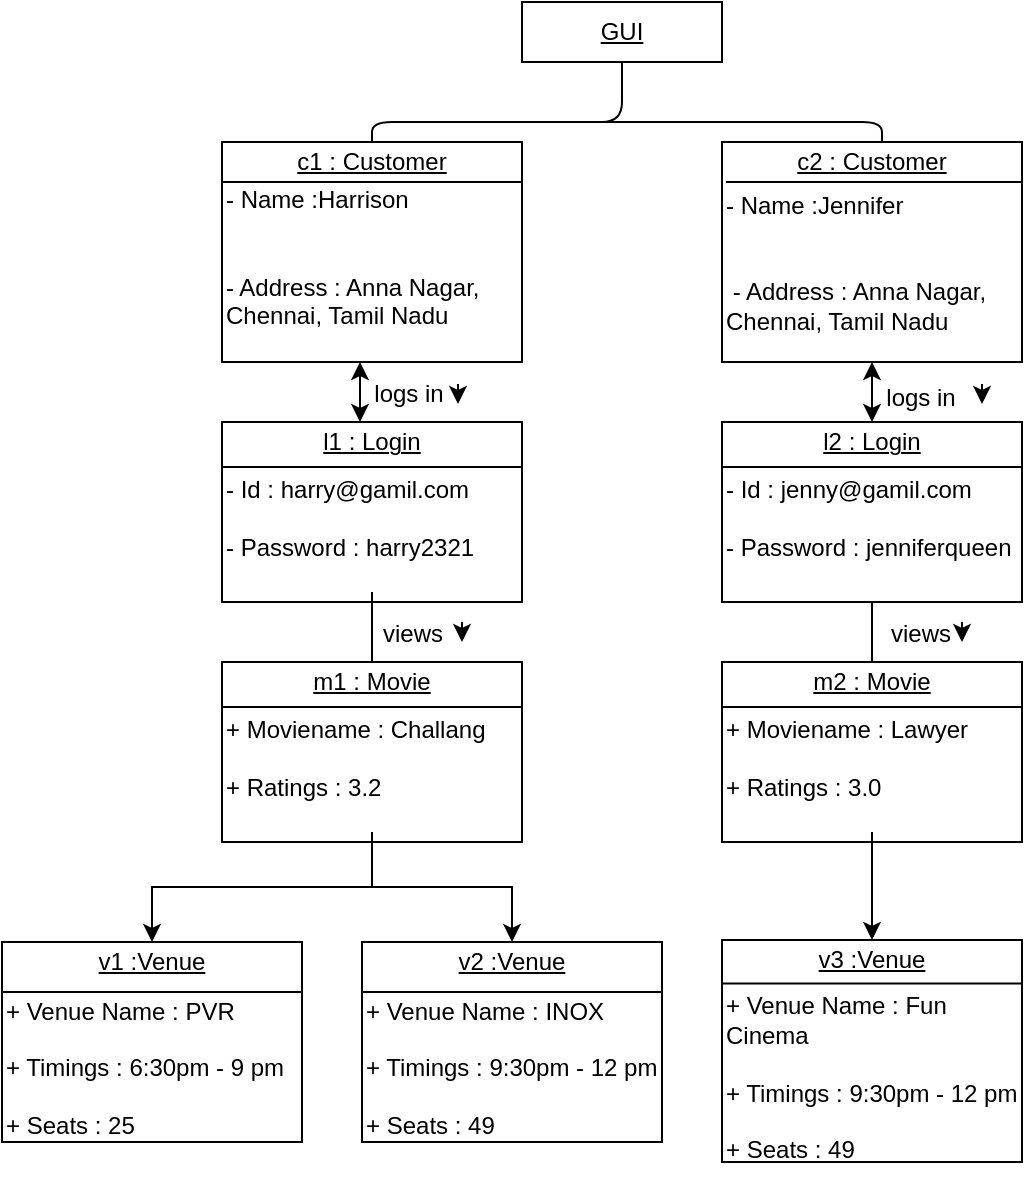 <mxfile version="13.10.0" type="github">
  <diagram id="mL5rF6ahkpmDCyWBRrw3" name="Page-1">
    <mxGraphModel dx="1022" dy="695" grid="1" gridSize="10" guides="1" tooltips="1" connect="1" arrows="1" fold="1" page="1" pageScale="1" pageWidth="850" pageHeight="1100" math="0" shadow="0">
      <root>
        <mxCell id="0" />
        <mxCell id="1" parent="0" />
        <mxCell id="hyXzqiFq0XC-d8y5IQXb-1" value="&lt;u&gt;GUI&lt;/u&gt;" style="rounded=0;whiteSpace=wrap;html=1;" vertex="1" parent="1">
          <mxGeometry x="270" y="10" width="100" height="30" as="geometry" />
        </mxCell>
        <mxCell id="hyXzqiFq0XC-d8y5IQXb-2" value="" style="rounded=0;whiteSpace=wrap;html=1;" vertex="1" parent="1">
          <mxGeometry x="120" y="80" width="150" height="110" as="geometry" />
        </mxCell>
        <mxCell id="hyXzqiFq0XC-d8y5IQXb-5" value="&lt;u&gt;c1 : Customer&lt;/u&gt;" style="text;html=1;strokeColor=none;fillColor=none;align=center;verticalAlign=middle;whiteSpace=wrap;rounded=0;" vertex="1" parent="1">
          <mxGeometry x="130" y="80" width="130" height="20" as="geometry" />
        </mxCell>
        <mxCell id="hyXzqiFq0XC-d8y5IQXb-6" value="" style="endArrow=none;html=1;exitX=0;exitY=0;exitDx=0;exitDy=0;entryX=1;entryY=0.182;entryDx=0;entryDy=0;entryPerimeter=0;" edge="1" parent="1" source="hyXzqiFq0XC-d8y5IQXb-7" target="hyXzqiFq0XC-d8y5IQXb-2">
          <mxGeometry width="50" height="50" relative="1" as="geometry">
            <mxPoint x="160" y="150" as="sourcePoint" />
            <mxPoint x="210" y="100" as="targetPoint" />
            <Array as="points">
              <mxPoint x="240" y="100" />
            </Array>
          </mxGeometry>
        </mxCell>
        <mxCell id="hyXzqiFq0XC-d8y5IQXb-7" value="&lt;div align=&quot;left&quot;&gt;&lt;br&gt;&lt;/div&gt;&lt;div align=&quot;left&quot;&gt;- Name :Harrison&lt;/div&gt;&lt;div align=&quot;left&quot;&gt;&lt;br&gt;&lt;/div&gt;&lt;div align=&quot;left&quot;&gt;&lt;br&gt;&lt;/div&gt;&lt;div align=&quot;left&quot;&gt;- Address : Anna Nagar,&lt;/div&gt;&lt;div align=&quot;left&quot;&gt;Chennai, Tamil Nadu&lt;br&gt;&lt;/div&gt;&lt;div align=&quot;left&quot;&gt;&lt;br&gt;&lt;/div&gt;&lt;div align=&quot;left&quot;&gt;&lt;br&gt;&lt;/div&gt;" style="text;html=1;strokeColor=none;fillColor=none;align=left;verticalAlign=middle;whiteSpace=wrap;rounded=0;" vertex="1" parent="1">
          <mxGeometry x="120" y="100" width="150" height="90" as="geometry" />
        </mxCell>
        <mxCell id="hyXzqiFq0XC-d8y5IQXb-8" style="edgeStyle=orthogonalEdgeStyle;rounded=0;orthogonalLoop=1;jettySize=auto;html=1;exitX=0.5;exitY=1;exitDx=0;exitDy=0;" edge="1" parent="1" source="hyXzqiFq0XC-d8y5IQXb-2" target="hyXzqiFq0XC-d8y5IQXb-2">
          <mxGeometry relative="1" as="geometry" />
        </mxCell>
        <mxCell id="hyXzqiFq0XC-d8y5IQXb-9" value="" style="rounded=0;whiteSpace=wrap;html=1;" vertex="1" parent="1">
          <mxGeometry x="370" y="80" width="150" height="110" as="geometry" />
        </mxCell>
        <mxCell id="hyXzqiFq0XC-d8y5IQXb-10" value="&lt;u&gt;c2 : Customer&lt;/u&gt;" style="text;html=1;strokeColor=none;fillColor=none;align=center;verticalAlign=middle;whiteSpace=wrap;rounded=0;" vertex="1" parent="1">
          <mxGeometry x="380" y="80" width="130" height="20" as="geometry" />
        </mxCell>
        <mxCell id="hyXzqiFq0XC-d8y5IQXb-11" value="" style="endArrow=none;html=1;entryX=1;entryY=0.182;entryDx=0;entryDy=0;entryPerimeter=0;" edge="1" parent="1" target="hyXzqiFq0XC-d8y5IQXb-9">
          <mxGeometry width="50" height="50" relative="1" as="geometry">
            <mxPoint x="372" y="100" as="sourcePoint" />
            <mxPoint x="460" y="100" as="targetPoint" />
            <Array as="points">
              <mxPoint x="490" y="100" />
            </Array>
          </mxGeometry>
        </mxCell>
        <mxCell id="hyXzqiFq0XC-d8y5IQXb-12" value="&lt;div align=&quot;left&quot;&gt;- Name :Jennifer&lt;/div&gt;&lt;div align=&quot;left&quot;&gt;&lt;br&gt;&lt;/div&gt;&lt;div align=&quot;left&quot;&gt;&lt;br&gt;&lt;/div&gt;&lt;div align=&quot;left&quot;&gt;&amp;nbsp;- Address : Anna Nagar,&lt;/div&gt;&lt;div align=&quot;left&quot;&gt;Chennai, Tamil Nadu&lt;br&gt;&lt;/div&gt;&lt;div align=&quot;left&quot;&gt;&lt;br&gt;&lt;/div&gt;&lt;div align=&quot;left&quot;&gt;&lt;br&gt;&lt;/div&gt;" style="text;html=1;strokeColor=none;fillColor=none;align=left;verticalAlign=middle;whiteSpace=wrap;rounded=0;" vertex="1" parent="1">
          <mxGeometry x="370" y="120" width="150" height="70" as="geometry" />
        </mxCell>
        <mxCell id="hyXzqiFq0XC-d8y5IQXb-13" style="edgeStyle=orthogonalEdgeStyle;rounded=0;orthogonalLoop=1;jettySize=auto;html=1;exitX=0.5;exitY=1;exitDx=0;exitDy=0;" edge="1" parent="1" source="hyXzqiFq0XC-d8y5IQXb-9" target="hyXzqiFq0XC-d8y5IQXb-9">
          <mxGeometry relative="1" as="geometry" />
        </mxCell>
        <mxCell id="hyXzqiFq0XC-d8y5IQXb-14" value="" style="rounded=0;whiteSpace=wrap;html=1;" vertex="1" parent="1">
          <mxGeometry x="120" y="220" width="150" height="90" as="geometry" />
        </mxCell>
        <mxCell id="hyXzqiFq0XC-d8y5IQXb-15" value="l1 : Login" style="text;html=1;strokeColor=none;fillColor=none;align=center;verticalAlign=middle;whiteSpace=wrap;rounded=0;fontStyle=4" vertex="1" parent="1">
          <mxGeometry x="130" y="220" width="130" height="20" as="geometry" />
        </mxCell>
        <mxCell id="hyXzqiFq0XC-d8y5IQXb-82" value="" style="edgeStyle=orthogonalEdgeStyle;rounded=0;orthogonalLoop=1;jettySize=auto;html=1;" edge="1" parent="1" source="hyXzqiFq0XC-d8y5IQXb-17" target="hyXzqiFq0XC-d8y5IQXb-32">
          <mxGeometry relative="1" as="geometry" />
        </mxCell>
        <mxCell id="hyXzqiFq0XC-d8y5IQXb-83" value="" style="edgeStyle=orthogonalEdgeStyle;rounded=0;orthogonalLoop=1;jettySize=auto;html=1;" edge="1" parent="1" source="hyXzqiFq0XC-d8y5IQXb-17" target="hyXzqiFq0XC-d8y5IQXb-32">
          <mxGeometry relative="1" as="geometry" />
        </mxCell>
        <mxCell id="hyXzqiFq0XC-d8y5IQXb-17" value="&lt;div align=&quot;left&quot;&gt;&lt;br&gt;&lt;/div&gt;&lt;div align=&quot;left&quot;&gt;- Id : harry@gamil.com&lt;br&gt;&lt;/div&gt;&lt;div align=&quot;left&quot;&gt;&lt;br&gt;&lt;/div&gt;&lt;div align=&quot;left&quot;&gt;- Password : harry2321&lt;br&gt;&lt;/div&gt;&lt;div align=&quot;left&quot;&gt;&lt;br&gt;&lt;/div&gt;&lt;div align=&quot;left&quot;&gt;&lt;br&gt;&lt;/div&gt;" style="text;html=1;strokeColor=none;fillColor=none;align=left;verticalAlign=middle;whiteSpace=wrap;rounded=0;" vertex="1" parent="1">
          <mxGeometry x="120" y="245" width="150" height="60" as="geometry" />
        </mxCell>
        <mxCell id="hyXzqiFq0XC-d8y5IQXb-18" style="edgeStyle=orthogonalEdgeStyle;rounded=0;orthogonalLoop=1;jettySize=auto;html=1;exitX=0.5;exitY=1;exitDx=0;exitDy=0;" edge="1" parent="1" source="hyXzqiFq0XC-d8y5IQXb-14" target="hyXzqiFq0XC-d8y5IQXb-14">
          <mxGeometry relative="1" as="geometry" />
        </mxCell>
        <mxCell id="hyXzqiFq0XC-d8y5IQXb-24" value="" style="endArrow=none;html=1;exitX=0;exitY=0.25;exitDx=0;exitDy=0;entryX=1;entryY=0.25;entryDx=0;entryDy=0;" edge="1" parent="1" source="hyXzqiFq0XC-d8y5IQXb-14" target="hyXzqiFq0XC-d8y5IQXb-14">
          <mxGeometry width="50" height="50" relative="1" as="geometry">
            <mxPoint x="30" y="280" as="sourcePoint" />
            <mxPoint x="80" y="230" as="targetPoint" />
          </mxGeometry>
        </mxCell>
        <mxCell id="hyXzqiFq0XC-d8y5IQXb-25" value="" style="rounded=0;whiteSpace=wrap;html=1;" vertex="1" parent="1">
          <mxGeometry x="370" y="220" width="150" height="90" as="geometry" />
        </mxCell>
        <mxCell id="hyXzqiFq0XC-d8y5IQXb-26" value="&lt;u&gt;l2 : Login&lt;/u&gt;" style="text;html=1;strokeColor=none;fillColor=none;align=center;verticalAlign=middle;whiteSpace=wrap;rounded=0;" vertex="1" parent="1">
          <mxGeometry x="380" y="220" width="130" height="20" as="geometry" />
        </mxCell>
        <mxCell id="hyXzqiFq0XC-d8y5IQXb-27" value="&lt;div align=&quot;left&quot;&gt;&lt;br&gt;&lt;/div&gt;&lt;div align=&quot;left&quot;&gt;- Id : jenny@gamil.com&lt;br&gt;&lt;/div&gt;&lt;div align=&quot;left&quot;&gt;&lt;br&gt;&lt;/div&gt;&lt;div align=&quot;left&quot;&gt;- Password : jenniferqueen&lt;br&gt;&lt;/div&gt;&lt;div align=&quot;left&quot;&gt;&lt;br&gt;&lt;/div&gt;&lt;div align=&quot;left&quot;&gt;&lt;br&gt;&lt;/div&gt;" style="text;html=1;strokeColor=none;fillColor=none;align=left;verticalAlign=middle;whiteSpace=wrap;rounded=0;" vertex="1" parent="1">
          <mxGeometry x="370" y="245" width="150" height="60" as="geometry" />
        </mxCell>
        <mxCell id="hyXzqiFq0XC-d8y5IQXb-28" style="edgeStyle=orthogonalEdgeStyle;rounded=0;orthogonalLoop=1;jettySize=auto;html=1;exitX=0.5;exitY=1;exitDx=0;exitDy=0;" edge="1" parent="1" source="hyXzqiFq0XC-d8y5IQXb-25" target="hyXzqiFq0XC-d8y5IQXb-25">
          <mxGeometry relative="1" as="geometry" />
        </mxCell>
        <mxCell id="hyXzqiFq0XC-d8y5IQXb-29" value="" style="endArrow=none;html=1;exitX=0;exitY=0.25;exitDx=0;exitDy=0;entryX=1;entryY=0.25;entryDx=0;entryDy=0;" edge="1" parent="1" source="hyXzqiFq0XC-d8y5IQXb-25" target="hyXzqiFq0XC-d8y5IQXb-25">
          <mxGeometry width="50" height="50" relative="1" as="geometry">
            <mxPoint x="280" y="280" as="sourcePoint" />
            <mxPoint x="330" y="230" as="targetPoint" />
          </mxGeometry>
        </mxCell>
        <mxCell id="hyXzqiFq0XC-d8y5IQXb-30" value="" style="rounded=0;whiteSpace=wrap;html=1;" vertex="1" parent="1">
          <mxGeometry x="120" y="340" width="150" height="90" as="geometry" />
        </mxCell>
        <mxCell id="hyXzqiFq0XC-d8y5IQXb-31" value="&lt;u&gt;m1 : Movie&lt;/u&gt;" style="text;html=1;strokeColor=none;fillColor=none;align=center;verticalAlign=middle;whiteSpace=wrap;rounded=0;" vertex="1" parent="1">
          <mxGeometry x="130" y="340" width="130" height="20" as="geometry" />
        </mxCell>
        <mxCell id="hyXzqiFq0XC-d8y5IQXb-79" style="edgeStyle=orthogonalEdgeStyle;rounded=0;orthogonalLoop=1;jettySize=auto;html=1;entryX=0.5;entryY=0;entryDx=0;entryDy=0;" edge="1" parent="1" source="hyXzqiFq0XC-d8y5IQXb-32" target="hyXzqiFq0XC-d8y5IQXb-46">
          <mxGeometry relative="1" as="geometry" />
        </mxCell>
        <mxCell id="hyXzqiFq0XC-d8y5IQXb-81" style="edgeStyle=orthogonalEdgeStyle;rounded=0;orthogonalLoop=1;jettySize=auto;html=1;entryX=0.5;entryY=0;entryDx=0;entryDy=0;" edge="1" parent="1" source="hyXzqiFq0XC-d8y5IQXb-32" target="hyXzqiFq0XC-d8y5IQXb-61">
          <mxGeometry relative="1" as="geometry" />
        </mxCell>
        <mxCell id="hyXzqiFq0XC-d8y5IQXb-32" value="&lt;div align=&quot;left&quot;&gt;&lt;br&gt;&lt;/div&gt;&lt;div align=&quot;left&quot;&gt;+ Moviename : Challang&lt;br&gt;&lt;/div&gt;&lt;div align=&quot;left&quot;&gt;&lt;br&gt;&lt;/div&gt;&lt;div align=&quot;left&quot;&gt;+ Ratings : 3.2&lt;br&gt;&lt;/div&gt;&lt;div align=&quot;left&quot;&gt;&lt;br&gt;&lt;/div&gt;&lt;div align=&quot;left&quot;&gt;&lt;br&gt;&lt;/div&gt;" style="text;html=1;strokeColor=none;fillColor=none;align=left;verticalAlign=middle;whiteSpace=wrap;rounded=0;" vertex="1" parent="1">
          <mxGeometry x="120" y="365" width="150" height="60" as="geometry" />
        </mxCell>
        <mxCell id="hyXzqiFq0XC-d8y5IQXb-33" style="edgeStyle=orthogonalEdgeStyle;rounded=0;orthogonalLoop=1;jettySize=auto;html=1;exitX=0.5;exitY=1;exitDx=0;exitDy=0;" edge="1" parent="1" source="hyXzqiFq0XC-d8y5IQXb-30" target="hyXzqiFq0XC-d8y5IQXb-30">
          <mxGeometry relative="1" as="geometry" />
        </mxCell>
        <mxCell id="hyXzqiFq0XC-d8y5IQXb-34" value="" style="endArrow=none;html=1;exitX=0;exitY=0.25;exitDx=0;exitDy=0;entryX=1;entryY=0.25;entryDx=0;entryDy=0;" edge="1" parent="1" source="hyXzqiFq0XC-d8y5IQXb-30" target="hyXzqiFq0XC-d8y5IQXb-30">
          <mxGeometry width="50" height="50" relative="1" as="geometry">
            <mxPoint x="30" y="400" as="sourcePoint" />
            <mxPoint x="80" y="350" as="targetPoint" />
          </mxGeometry>
        </mxCell>
        <mxCell id="hyXzqiFq0XC-d8y5IQXb-40" value="" style="rounded=0;whiteSpace=wrap;html=1;" vertex="1" parent="1">
          <mxGeometry x="370" y="340" width="150" height="90" as="geometry" />
        </mxCell>
        <mxCell id="hyXzqiFq0XC-d8y5IQXb-41" value="&lt;u&gt;m2 : Movie&lt;/u&gt;" style="text;html=1;strokeColor=none;fillColor=none;align=center;verticalAlign=middle;whiteSpace=wrap;rounded=0;" vertex="1" parent="1">
          <mxGeometry x="380" y="340" width="130" height="20" as="geometry" />
        </mxCell>
        <mxCell id="hyXzqiFq0XC-d8y5IQXb-70" style="edgeStyle=orthogonalEdgeStyle;rounded=0;orthogonalLoop=1;jettySize=auto;html=1;entryX=0.5;entryY=0;entryDx=0;entryDy=0;" edge="1" parent="1" source="hyXzqiFq0XC-d8y5IQXb-42" target="hyXzqiFq0XC-d8y5IQXb-66">
          <mxGeometry relative="1" as="geometry" />
        </mxCell>
        <mxCell id="hyXzqiFq0XC-d8y5IQXb-42" value="&lt;div align=&quot;left&quot;&gt;&lt;br&gt;&lt;/div&gt;&lt;div align=&quot;left&quot;&gt;+ Moviename : Lawyer&lt;br&gt;&lt;/div&gt;&lt;div align=&quot;left&quot;&gt;&lt;br&gt;&lt;/div&gt;&lt;div align=&quot;left&quot;&gt;+ Ratings : 3.0&lt;br&gt;&lt;/div&gt;&lt;div align=&quot;left&quot;&gt;&lt;br&gt;&lt;/div&gt;&lt;div align=&quot;left&quot;&gt;&lt;br&gt;&lt;/div&gt;" style="text;html=1;strokeColor=none;fillColor=none;align=left;verticalAlign=middle;whiteSpace=wrap;rounded=0;" vertex="1" parent="1">
          <mxGeometry x="370" y="365" width="150" height="60" as="geometry" />
        </mxCell>
        <mxCell id="hyXzqiFq0XC-d8y5IQXb-43" style="edgeStyle=orthogonalEdgeStyle;rounded=0;orthogonalLoop=1;jettySize=auto;html=1;exitX=0.5;exitY=1;exitDx=0;exitDy=0;" edge="1" parent="1" source="hyXzqiFq0XC-d8y5IQXb-40" target="hyXzqiFq0XC-d8y5IQXb-40">
          <mxGeometry relative="1" as="geometry" />
        </mxCell>
        <mxCell id="hyXzqiFq0XC-d8y5IQXb-44" value="" style="endArrow=none;html=1;exitX=0;exitY=0.25;exitDx=0;exitDy=0;entryX=1;entryY=0.25;entryDx=0;entryDy=0;" edge="1" parent="1" source="hyXzqiFq0XC-d8y5IQXb-40" target="hyXzqiFq0XC-d8y5IQXb-40">
          <mxGeometry width="50" height="50" relative="1" as="geometry">
            <mxPoint x="280" y="400" as="sourcePoint" />
            <mxPoint x="330" y="350" as="targetPoint" />
          </mxGeometry>
        </mxCell>
        <mxCell id="hyXzqiFq0XC-d8y5IQXb-45" value="" style="rounded=0;whiteSpace=wrap;html=1;" vertex="1" parent="1">
          <mxGeometry x="190" y="480" width="150" height="100" as="geometry" />
        </mxCell>
        <mxCell id="hyXzqiFq0XC-d8y5IQXb-46" value="&lt;u&gt;v2 :Venue&lt;/u&gt;" style="text;html=1;strokeColor=none;fillColor=none;align=center;verticalAlign=middle;whiteSpace=wrap;rounded=0;" vertex="1" parent="1">
          <mxGeometry x="200" y="480" width="130" height="20" as="geometry" />
        </mxCell>
        <mxCell id="hyXzqiFq0XC-d8y5IQXb-47" value="&lt;div align=&quot;left&quot;&gt;&lt;br&gt;&lt;/div&gt;&lt;div align=&quot;left&quot;&gt;+ Venue Name : INOX&lt;/div&gt;&lt;div align=&quot;left&quot;&gt;&lt;br&gt;&lt;/div&gt;&lt;div align=&quot;left&quot;&gt;+ Timings : 9:30pm - 12 pm&lt;br&gt;&lt;/div&gt;&lt;div align=&quot;left&quot;&gt;&lt;br&gt;&lt;/div&gt;+ Seats : 49&lt;br&gt;&lt;div align=&quot;left&quot;&gt;&lt;br&gt;&lt;/div&gt;" style="text;html=1;strokeColor=none;fillColor=none;align=left;verticalAlign=middle;whiteSpace=wrap;rounded=0;" vertex="1" parent="1">
          <mxGeometry x="190" y="513" width="150" height="60" as="geometry" />
        </mxCell>
        <mxCell id="hyXzqiFq0XC-d8y5IQXb-48" style="edgeStyle=orthogonalEdgeStyle;rounded=0;orthogonalLoop=1;jettySize=auto;html=1;exitX=0.5;exitY=1;exitDx=0;exitDy=0;" edge="1" parent="1" source="hyXzqiFq0XC-d8y5IQXb-45" target="hyXzqiFq0XC-d8y5IQXb-45">
          <mxGeometry relative="1" as="geometry" />
        </mxCell>
        <mxCell id="hyXzqiFq0XC-d8y5IQXb-49" value="" style="endArrow=none;html=1;exitX=0;exitY=0.25;exitDx=0;exitDy=0;entryX=1;entryY=0.25;entryDx=0;entryDy=0;" edge="1" parent="1" source="hyXzqiFq0XC-d8y5IQXb-45" target="hyXzqiFq0XC-d8y5IQXb-45">
          <mxGeometry width="50" height="50" relative="1" as="geometry">
            <mxPoint x="100" y="540" as="sourcePoint" />
            <mxPoint x="150" y="490" as="targetPoint" />
          </mxGeometry>
        </mxCell>
        <mxCell id="hyXzqiFq0XC-d8y5IQXb-60" value="" style="rounded=0;whiteSpace=wrap;html=1;" vertex="1" parent="1">
          <mxGeometry x="10" y="480" width="150" height="100" as="geometry" />
        </mxCell>
        <mxCell id="hyXzqiFq0XC-d8y5IQXb-61" value="&lt;u&gt;v1 :Venue&lt;/u&gt;" style="text;html=1;strokeColor=none;fillColor=none;align=center;verticalAlign=middle;whiteSpace=wrap;rounded=0;" vertex="1" parent="1">
          <mxGeometry x="20" y="480" width="130" height="20" as="geometry" />
        </mxCell>
        <mxCell id="hyXzqiFq0XC-d8y5IQXb-62" value="&lt;div align=&quot;left&quot;&gt;&lt;br&gt;&lt;/div&gt;&lt;div align=&quot;left&quot;&gt;+ Venue Name : PVR&lt;/div&gt;&lt;div align=&quot;left&quot;&gt;&lt;br&gt;&lt;/div&gt;&lt;div align=&quot;left&quot;&gt;+ Timings : 6:30pm - 9 pm&lt;br&gt;&lt;/div&gt;&lt;div align=&quot;left&quot;&gt;&lt;br&gt;&lt;/div&gt;+ Seats : 25&lt;br&gt;&lt;div align=&quot;left&quot;&gt;&lt;br&gt;&lt;/div&gt;" style="text;html=1;strokeColor=none;fillColor=none;align=left;verticalAlign=middle;whiteSpace=wrap;rounded=0;" vertex="1" parent="1">
          <mxGeometry x="10" y="513" width="150" height="60" as="geometry" />
        </mxCell>
        <mxCell id="hyXzqiFq0XC-d8y5IQXb-63" style="edgeStyle=orthogonalEdgeStyle;rounded=0;orthogonalLoop=1;jettySize=auto;html=1;exitX=0.5;exitY=1;exitDx=0;exitDy=0;" edge="1" parent="1" source="hyXzqiFq0XC-d8y5IQXb-60" target="hyXzqiFq0XC-d8y5IQXb-60">
          <mxGeometry relative="1" as="geometry" />
        </mxCell>
        <mxCell id="hyXzqiFq0XC-d8y5IQXb-64" value="" style="endArrow=none;html=1;exitX=0;exitY=0.25;exitDx=0;exitDy=0;entryX=1;entryY=0.25;entryDx=0;entryDy=0;" edge="1" parent="1" source="hyXzqiFq0XC-d8y5IQXb-60" target="hyXzqiFq0XC-d8y5IQXb-60">
          <mxGeometry width="50" height="50" relative="1" as="geometry">
            <mxPoint x="-80" y="540" as="sourcePoint" />
            <mxPoint x="-30" y="490" as="targetPoint" />
          </mxGeometry>
        </mxCell>
        <mxCell id="hyXzqiFq0XC-d8y5IQXb-65" value="" style="rounded=0;whiteSpace=wrap;html=1;" vertex="1" parent="1">
          <mxGeometry x="370" y="479" width="150" height="111" as="geometry" />
        </mxCell>
        <mxCell id="hyXzqiFq0XC-d8y5IQXb-66" value="&lt;u&gt;v3 :Venue&lt;/u&gt;" style="text;html=1;strokeColor=none;fillColor=none;align=center;verticalAlign=middle;whiteSpace=wrap;rounded=0;" vertex="1" parent="1">
          <mxGeometry x="380" y="479" width="130" height="20" as="geometry" />
        </mxCell>
        <mxCell id="hyXzqiFq0XC-d8y5IQXb-67" value="&lt;div align=&quot;left&quot;&gt;&lt;br&gt;&lt;/div&gt;&lt;div align=&quot;left&quot;&gt;+ Venue Name : Fun Cinema&lt;br&gt;&lt;/div&gt;&lt;div align=&quot;left&quot;&gt;&lt;br&gt;&lt;/div&gt;&lt;div align=&quot;left&quot;&gt;+ Timings : 9:30pm - 12 pm&lt;br&gt;&lt;/div&gt;&lt;div align=&quot;left&quot;&gt;&lt;br&gt;&lt;/div&gt;+ Seats : 49&lt;br&gt;&lt;div align=&quot;left&quot;&gt;&lt;br&gt;&lt;/div&gt;" style="text;html=1;strokeColor=none;fillColor=none;align=left;verticalAlign=middle;whiteSpace=wrap;rounded=0;" vertex="1" parent="1">
          <mxGeometry x="370" y="522" width="150" height="52" as="geometry" />
        </mxCell>
        <mxCell id="hyXzqiFq0XC-d8y5IQXb-68" style="edgeStyle=orthogonalEdgeStyle;rounded=0;orthogonalLoop=1;jettySize=auto;html=1;exitX=0.5;exitY=1;exitDx=0;exitDy=0;" edge="1" parent="1" source="hyXzqiFq0XC-d8y5IQXb-65" target="hyXzqiFq0XC-d8y5IQXb-65">
          <mxGeometry relative="1" as="geometry" />
        </mxCell>
        <mxCell id="hyXzqiFq0XC-d8y5IQXb-69" value="" style="endArrow=none;html=1;exitX=0;exitY=0.25;exitDx=0;exitDy=0;entryX=1;entryY=0.25;entryDx=0;entryDy=0;" edge="1" parent="1">
          <mxGeometry width="50" height="50" relative="1" as="geometry">
            <mxPoint x="370" y="500.75" as="sourcePoint" />
            <mxPoint x="520" y="500.75" as="targetPoint" />
          </mxGeometry>
        </mxCell>
        <mxCell id="hyXzqiFq0XC-d8y5IQXb-72" value="" style="endArrow=classic;startArrow=classic;html=1;exitX=0.5;exitY=0;exitDx=0;exitDy=0;" edge="1" parent="1" source="hyXzqiFq0XC-d8y5IQXb-26" target="hyXzqiFq0XC-d8y5IQXb-12">
          <mxGeometry width="50" height="50" relative="1" as="geometry">
            <mxPoint x="580" y="260" as="sourcePoint" />
            <mxPoint x="630" y="210" as="targetPoint" />
          </mxGeometry>
        </mxCell>
        <mxCell id="hyXzqiFq0XC-d8y5IQXb-78" value="" style="endArrow=classic;startArrow=classic;html=1;exitX=0.5;exitY=0;exitDx=0;exitDy=0;" edge="1" parent="1">
          <mxGeometry width="50" height="50" relative="1" as="geometry">
            <mxPoint x="189" y="220" as="sourcePoint" />
            <mxPoint x="189" y="190" as="targetPoint" />
          </mxGeometry>
        </mxCell>
        <mxCell id="hyXzqiFq0XC-d8y5IQXb-85" value="" style="endArrow=none;html=1;entryX=0.5;entryY=1;entryDx=0;entryDy=0;exitX=0.5;exitY=0;exitDx=0;exitDy=0;" edge="1" parent="1" source="hyXzqiFq0XC-d8y5IQXb-41" target="hyXzqiFq0XC-d8y5IQXb-25">
          <mxGeometry width="50" height="50" relative="1" as="geometry">
            <mxPoint x="450" y="340" as="sourcePoint" />
            <mxPoint x="480" y="310" as="targetPoint" />
          </mxGeometry>
        </mxCell>
        <mxCell id="hyXzqiFq0XC-d8y5IQXb-86" value="" style="endArrow=none;html=1;exitX=0.5;exitY=0;exitDx=0;exitDy=0;entryX=0.5;entryY=1;entryDx=0;entryDy=0;" edge="1" parent="1" source="hyXzqiFq0XC-d8y5IQXb-2" target="hyXzqiFq0XC-d8y5IQXb-1">
          <mxGeometry width="50" height="50" relative="1" as="geometry">
            <mxPoint x="300" y="100" as="sourcePoint" />
            <mxPoint x="350" y="50" as="targetPoint" />
            <Array as="points">
              <mxPoint x="195" y="70" />
              <mxPoint x="320" y="70" />
            </Array>
          </mxGeometry>
        </mxCell>
        <mxCell id="hyXzqiFq0XC-d8y5IQXb-87" value="" style="endArrow=none;html=1;" edge="1" parent="1">
          <mxGeometry width="50" height="50" relative="1" as="geometry">
            <mxPoint x="450" y="80" as="sourcePoint" />
            <mxPoint x="310" y="70" as="targetPoint" />
            <Array as="points">
              <mxPoint x="450" y="70" />
            </Array>
          </mxGeometry>
        </mxCell>
        <mxCell id="hyXzqiFq0XC-d8y5IQXb-90" value="logs in" style="text;html=1;align=center;verticalAlign=middle;resizable=0;points=[];autosize=1;" vertex="1" parent="1">
          <mxGeometry x="188" y="196" width="50" height="20" as="geometry" />
        </mxCell>
        <mxCell id="hyXzqiFq0XC-d8y5IQXb-91" value="" style="endArrow=classic;html=1;" edge="1" parent="1">
          <mxGeometry width="50" height="50" relative="1" as="geometry">
            <mxPoint x="238" y="201" as="sourcePoint" />
            <mxPoint x="238" y="211" as="targetPoint" />
          </mxGeometry>
        </mxCell>
        <mxCell id="hyXzqiFq0XC-d8y5IQXb-92" value="" style="endArrow=classic;html=1;" edge="1" parent="1">
          <mxGeometry width="50" height="50" relative="1" as="geometry">
            <mxPoint x="500" y="201" as="sourcePoint" />
            <mxPoint x="500" y="211" as="targetPoint" />
          </mxGeometry>
        </mxCell>
        <mxCell id="hyXzqiFq0XC-d8y5IQXb-93" value="" style="endArrow=classic;html=1;" edge="1" parent="1">
          <mxGeometry width="50" height="50" relative="1" as="geometry">
            <mxPoint x="240" y="320" as="sourcePoint" />
            <mxPoint x="240" y="330" as="targetPoint" />
          </mxGeometry>
        </mxCell>
        <mxCell id="hyXzqiFq0XC-d8y5IQXb-94" value="" style="endArrow=classic;html=1;" edge="1" parent="1">
          <mxGeometry width="50" height="50" relative="1" as="geometry">
            <mxPoint x="490" y="320" as="sourcePoint" />
            <mxPoint x="490" y="330" as="targetPoint" />
          </mxGeometry>
        </mxCell>
        <mxCell id="hyXzqiFq0XC-d8y5IQXb-95" value="logs in" style="text;html=1;align=center;verticalAlign=middle;resizable=0;points=[];autosize=1;" vertex="1" parent="1">
          <mxGeometry x="444" y="198" width="50" height="20" as="geometry" />
        </mxCell>
        <mxCell id="hyXzqiFq0XC-d8y5IQXb-96" value="views" style="text;html=1;align=center;verticalAlign=middle;resizable=0;points=[];autosize=1;" vertex="1" parent="1">
          <mxGeometry x="190" y="316" width="50" height="20" as="geometry" />
        </mxCell>
        <mxCell id="hyXzqiFq0XC-d8y5IQXb-97" value="views" style="text;html=1;align=center;verticalAlign=middle;resizable=0;points=[];autosize=1;" vertex="1" parent="1">
          <mxGeometry x="444" y="316" width="50" height="20" as="geometry" />
        </mxCell>
      </root>
    </mxGraphModel>
  </diagram>
</mxfile>
